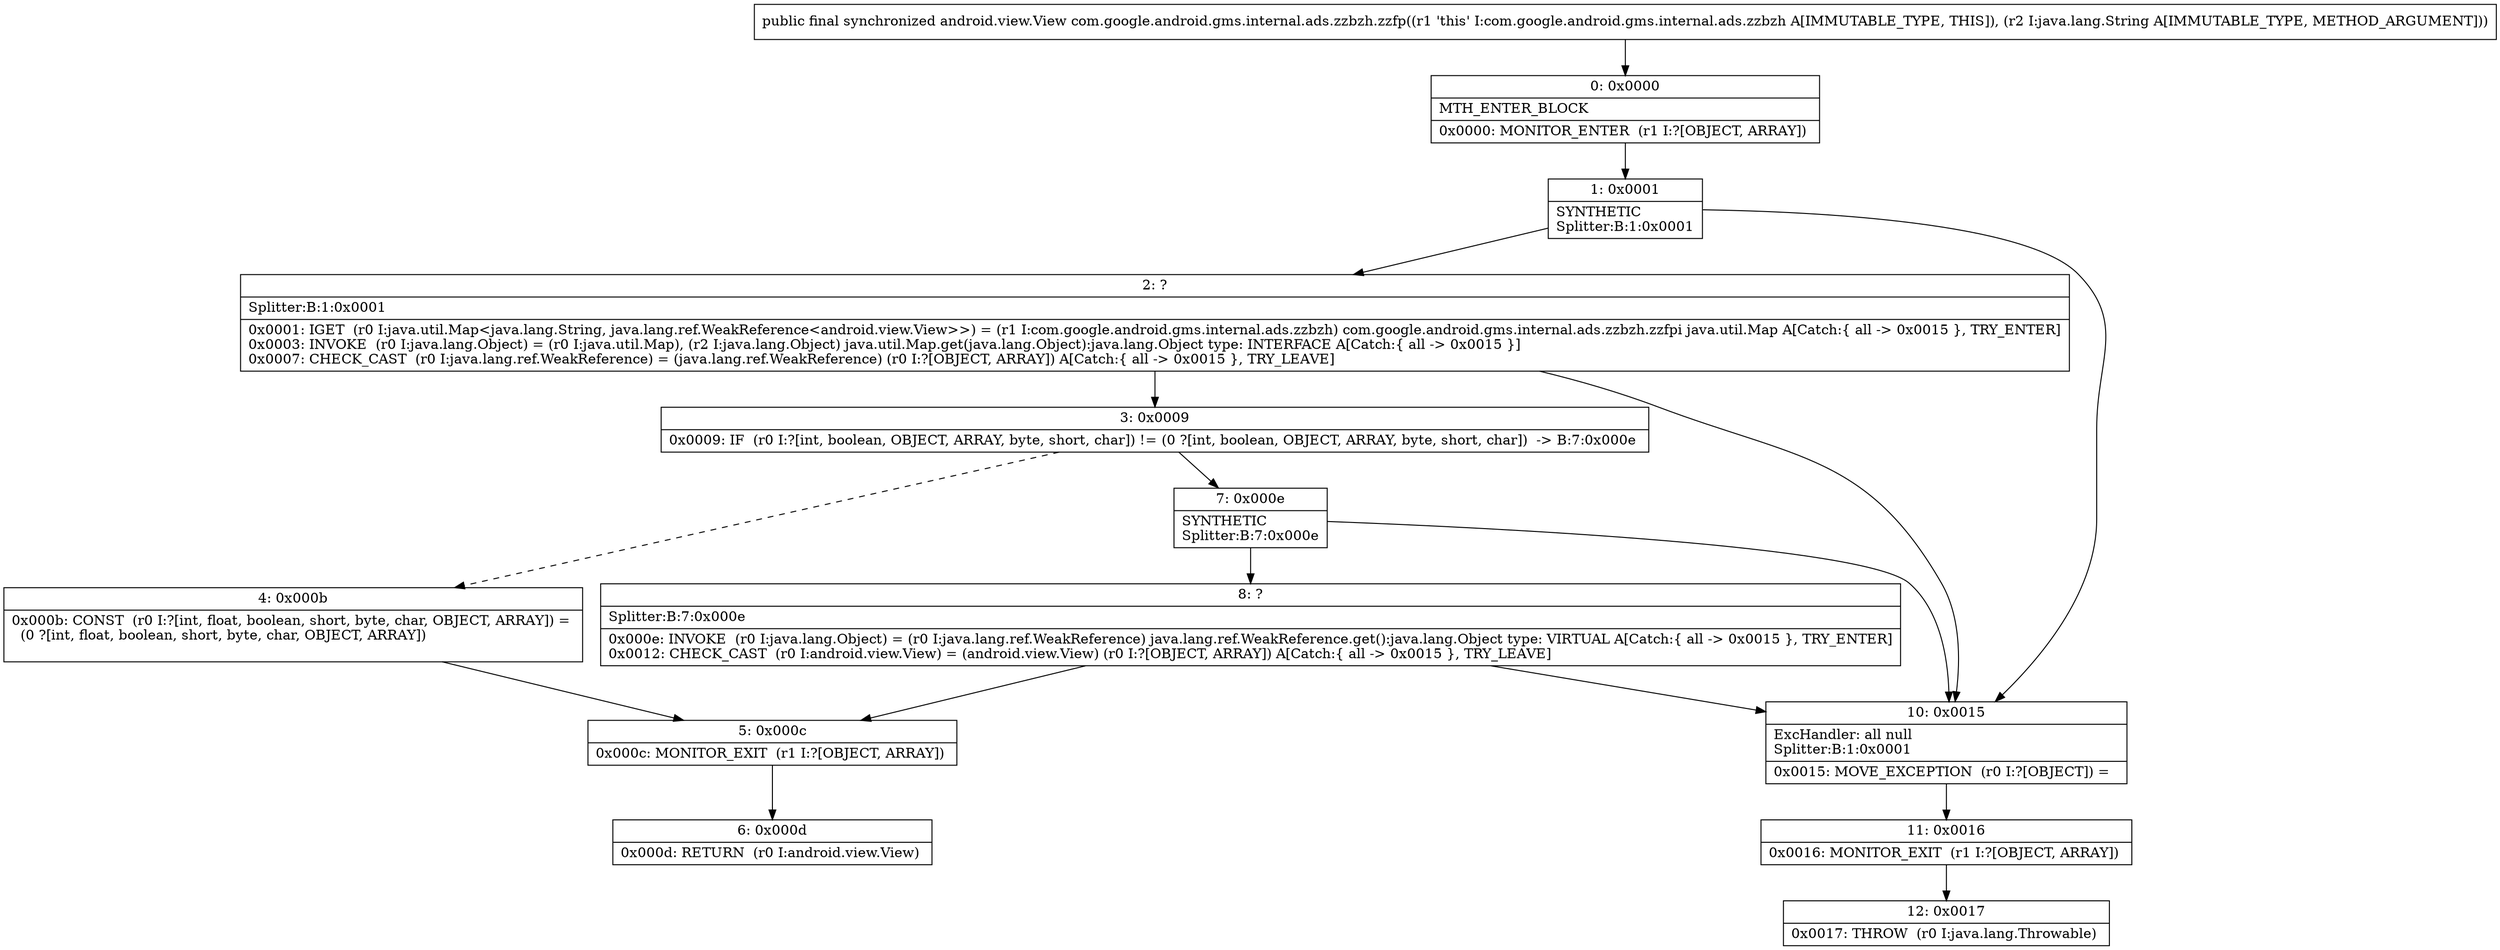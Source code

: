 digraph "CFG forcom.google.android.gms.internal.ads.zzbzh.zzfp(Ljava\/lang\/String;)Landroid\/view\/View;" {
Node_0 [shape=record,label="{0\:\ 0x0000|MTH_ENTER_BLOCK\l|0x0000: MONITOR_ENTER  (r1 I:?[OBJECT, ARRAY]) \l}"];
Node_1 [shape=record,label="{1\:\ 0x0001|SYNTHETIC\lSplitter:B:1:0x0001\l}"];
Node_2 [shape=record,label="{2\:\ ?|Splitter:B:1:0x0001\l|0x0001: IGET  (r0 I:java.util.Map\<java.lang.String, java.lang.ref.WeakReference\<android.view.View\>\>) = (r1 I:com.google.android.gms.internal.ads.zzbzh) com.google.android.gms.internal.ads.zzbzh.zzfpi java.util.Map A[Catch:\{ all \-\> 0x0015 \}, TRY_ENTER]\l0x0003: INVOKE  (r0 I:java.lang.Object) = (r0 I:java.util.Map), (r2 I:java.lang.Object) java.util.Map.get(java.lang.Object):java.lang.Object type: INTERFACE A[Catch:\{ all \-\> 0x0015 \}]\l0x0007: CHECK_CAST  (r0 I:java.lang.ref.WeakReference) = (java.lang.ref.WeakReference) (r0 I:?[OBJECT, ARRAY]) A[Catch:\{ all \-\> 0x0015 \}, TRY_LEAVE]\l}"];
Node_3 [shape=record,label="{3\:\ 0x0009|0x0009: IF  (r0 I:?[int, boolean, OBJECT, ARRAY, byte, short, char]) != (0 ?[int, boolean, OBJECT, ARRAY, byte, short, char])  \-\> B:7:0x000e \l}"];
Node_4 [shape=record,label="{4\:\ 0x000b|0x000b: CONST  (r0 I:?[int, float, boolean, short, byte, char, OBJECT, ARRAY]) = \l  (0 ?[int, float, boolean, short, byte, char, OBJECT, ARRAY])\l \l}"];
Node_5 [shape=record,label="{5\:\ 0x000c|0x000c: MONITOR_EXIT  (r1 I:?[OBJECT, ARRAY]) \l}"];
Node_6 [shape=record,label="{6\:\ 0x000d|0x000d: RETURN  (r0 I:android.view.View) \l}"];
Node_7 [shape=record,label="{7\:\ 0x000e|SYNTHETIC\lSplitter:B:7:0x000e\l}"];
Node_8 [shape=record,label="{8\:\ ?|Splitter:B:7:0x000e\l|0x000e: INVOKE  (r0 I:java.lang.Object) = (r0 I:java.lang.ref.WeakReference) java.lang.ref.WeakReference.get():java.lang.Object type: VIRTUAL A[Catch:\{ all \-\> 0x0015 \}, TRY_ENTER]\l0x0012: CHECK_CAST  (r0 I:android.view.View) = (android.view.View) (r0 I:?[OBJECT, ARRAY]) A[Catch:\{ all \-\> 0x0015 \}, TRY_LEAVE]\l}"];
Node_10 [shape=record,label="{10\:\ 0x0015|ExcHandler: all null\lSplitter:B:1:0x0001\l|0x0015: MOVE_EXCEPTION  (r0 I:?[OBJECT]) =  \l}"];
Node_11 [shape=record,label="{11\:\ 0x0016|0x0016: MONITOR_EXIT  (r1 I:?[OBJECT, ARRAY]) \l}"];
Node_12 [shape=record,label="{12\:\ 0x0017|0x0017: THROW  (r0 I:java.lang.Throwable) \l}"];
MethodNode[shape=record,label="{public final synchronized android.view.View com.google.android.gms.internal.ads.zzbzh.zzfp((r1 'this' I:com.google.android.gms.internal.ads.zzbzh A[IMMUTABLE_TYPE, THIS]), (r2 I:java.lang.String A[IMMUTABLE_TYPE, METHOD_ARGUMENT])) }"];
MethodNode -> Node_0;
Node_0 -> Node_1;
Node_1 -> Node_2;
Node_1 -> Node_10;
Node_2 -> Node_3;
Node_2 -> Node_10;
Node_3 -> Node_4[style=dashed];
Node_3 -> Node_7;
Node_4 -> Node_5;
Node_5 -> Node_6;
Node_7 -> Node_8;
Node_7 -> Node_10;
Node_8 -> Node_10;
Node_8 -> Node_5;
Node_10 -> Node_11;
Node_11 -> Node_12;
}

